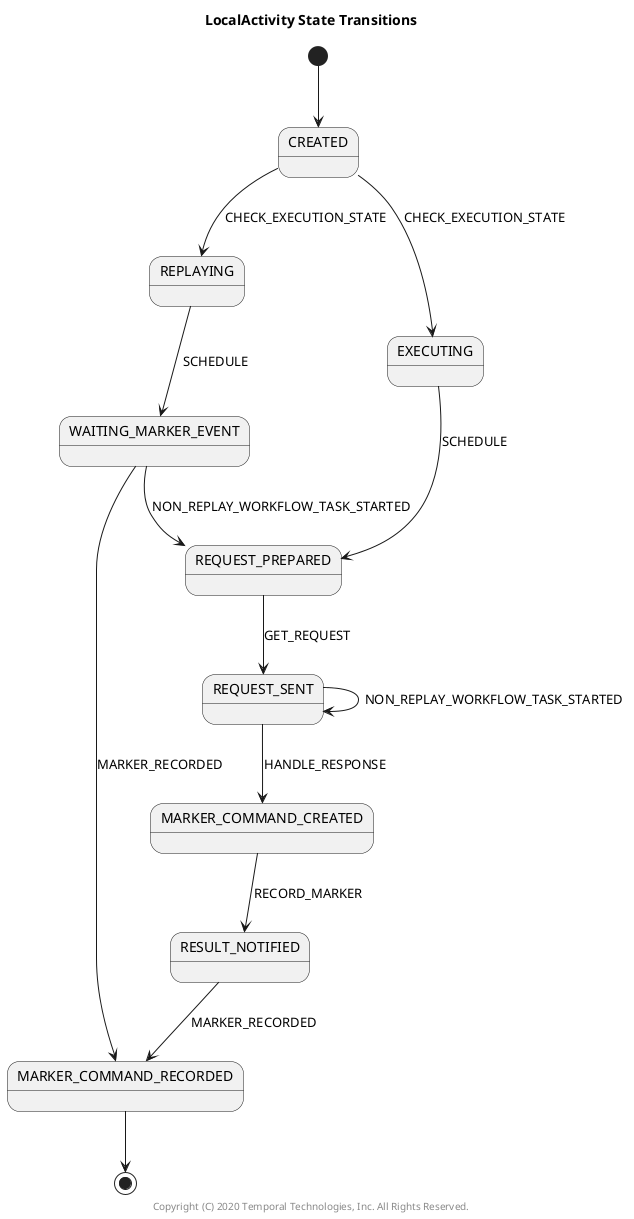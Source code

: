 ` Copyright (C) 2020 Temporal Technologies, Inc. All Rights Reserved.
`
` Copyright 2012-2016 Amazon.com, Inc. or its affiliates. All Rights Reserved.
`
` Modifications copyright (C) 2017 Uber Technologies, Inc.
`
` Licensed under the Apache License, Version 2.0 (the "License"). You may not
` use this file except in compliance with the License. A copy of the License is
` located at
`
` http://aws.amazon.com/apache2.0
`
` or in the "license" file accompanying this file. This file is distributed on
` an "AS IS" BASIS, WITHOUT WARRANTIES OR CONDITIONS OF ANY KIND, either
` express or implied. See the License for the specific language governing
` permissions and limitations under the License.

` PlantUML <plantuml.com> State Diagram.
` Generated from src/main/java/io/temporal/internal/statemachines/LocalActivityStateMachine.java
` by io.temporal.internal.statemachines.CommandsGeneratePlantUMLStateDiagrams.


@startuml
title LocalActivity State Transitions

[*] --> CREATED
CREATED --> REPLAYING: CHECK_EXECUTION_STATE
CREATED --> EXECUTING: CHECK_EXECUTION_STATE
EXECUTING --> REQUEST_PREPARED: SCHEDULE
MARKER_COMMAND_CREATED --> RESULT_NOTIFIED: RECORD_MARKER
REPLAYING --> WAITING_MARKER_EVENT: SCHEDULE
REQUEST_PREPARED --> REQUEST_SENT: GET_REQUEST
REQUEST_SENT --> REQUEST_SENT: NON_REPLAY_WORKFLOW_TASK_STARTED
REQUEST_SENT --> MARKER_COMMAND_CREATED: HANDLE_RESPONSE
RESULT_NOTIFIED --> MARKER_COMMAND_RECORDED: MARKER_RECORDED
WAITING_MARKER_EVENT --> MARKER_COMMAND_RECORDED: MARKER_RECORDED
WAITING_MARKER_EVENT --> REQUEST_PREPARED: NON_REPLAY_WORKFLOW_TASK_STARTED
MARKER_COMMAND_RECORDED --> [*]
center footer Copyright (C) 2020 Temporal Technologies, Inc. All Rights Reserved.
@enduml
